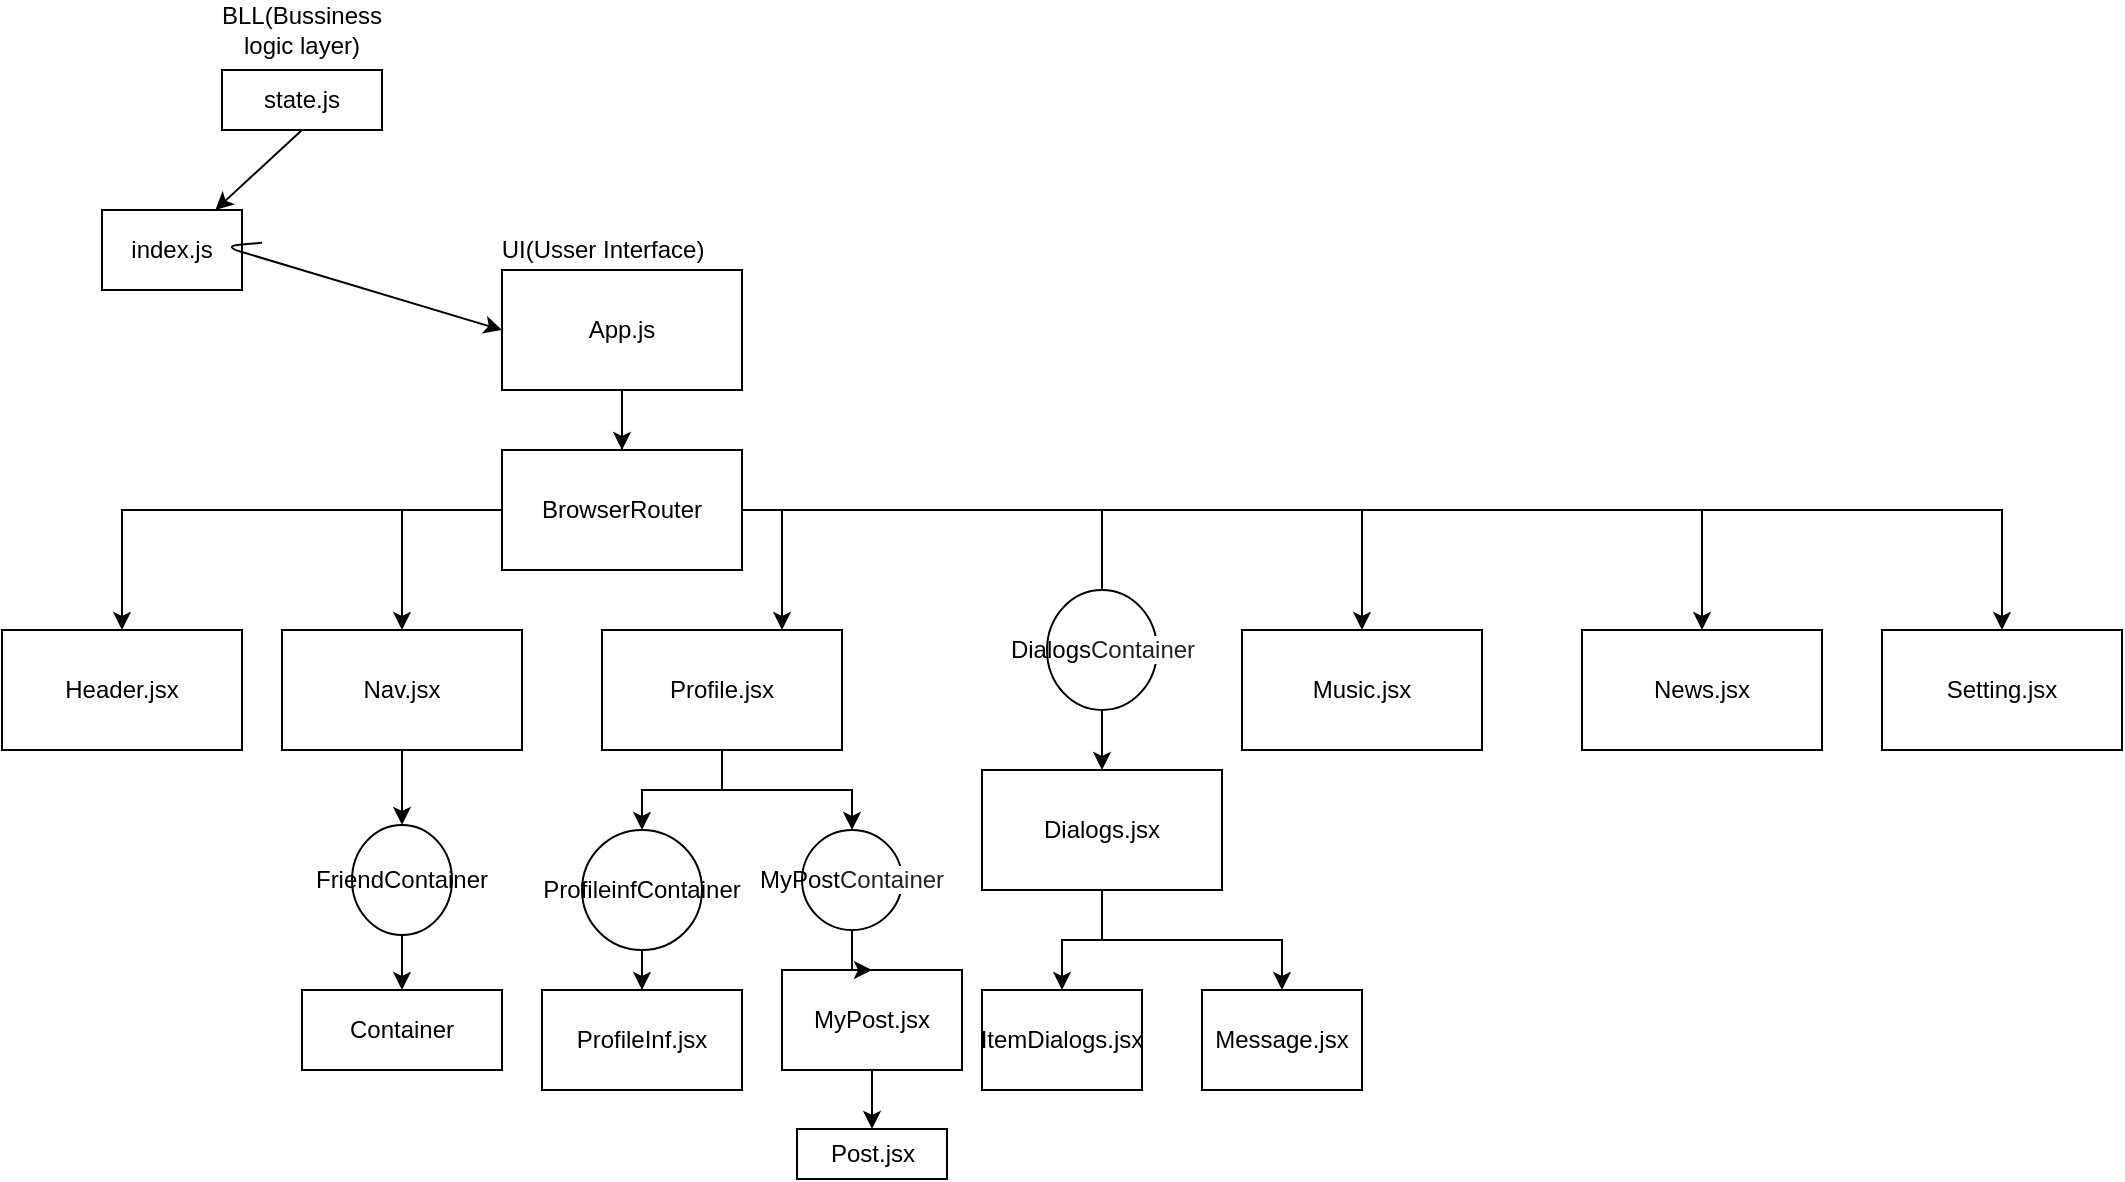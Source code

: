 <mxfile version="14.1.1" type="github">
  <diagram id="prtHgNgQTEPvFCAcTncT" name="Page-1">
    <mxGraphModel dx="1020" dy="1772" grid="1" gridSize="10" guides="1" tooltips="1" connect="1" arrows="1" fold="1" page="1" pageScale="1" pageWidth="827" pageHeight="1169" math="0" shadow="0">
      <root>
        <mxCell id="0" />
        <mxCell id="1" parent="0" />
        <mxCell id="y3q0SapRuHp2MjYkqR5U-1" value="" style="rounded=0;whiteSpace=wrap;html=1;" parent="1" vertex="1">
          <mxGeometry x="80" y="100" width="70" height="40" as="geometry" />
        </mxCell>
        <mxCell id="y3q0SapRuHp2MjYkqR5U-2" value="index.js&lt;br&gt;" style="text;html=1;strokeColor=none;fillColor=none;align=center;verticalAlign=middle;whiteSpace=wrap;rounded=0;" parent="1" vertex="1">
          <mxGeometry x="70" y="100" width="90" height="40" as="geometry" />
        </mxCell>
        <mxCell id="y3q0SapRuHp2MjYkqR5U-3" value="" style="endArrow=classic;html=1;" parent="1" target="y3q0SapRuHp2MjYkqR5U-1" edge="1">
          <mxGeometry width="50" height="50" relative="1" as="geometry">
            <mxPoint x="180" y="60" as="sourcePoint" />
            <mxPoint x="180" y="110" as="targetPoint" />
          </mxGeometry>
        </mxCell>
        <mxCell id="y3q0SapRuHp2MjYkqR5U-4" value="" style="rounded=0;whiteSpace=wrap;html=1;" parent="1" vertex="1">
          <mxGeometry x="140" y="30" width="80" height="30" as="geometry" />
        </mxCell>
        <mxCell id="y3q0SapRuHp2MjYkqR5U-5" value="state.js" style="text;html=1;strokeColor=none;fillColor=none;align=center;verticalAlign=middle;whiteSpace=wrap;rounded=0;" parent="1" vertex="1">
          <mxGeometry x="160" y="35" width="40" height="20" as="geometry" />
        </mxCell>
        <mxCell id="y3q0SapRuHp2MjYkqR5U-9" value="BLL(Bussiness logic layer)" style="text;html=1;strokeColor=none;fillColor=none;align=center;verticalAlign=middle;whiteSpace=wrap;rounded=0;" parent="1" vertex="1">
          <mxGeometry x="160" width="40" height="20" as="geometry" />
        </mxCell>
        <mxCell id="y3q0SapRuHp2MjYkqR5U-13" value="" style="endArrow=classic;html=1;" parent="1" source="y3q0SapRuHp2MjYkqR5U-2" edge="1">
          <mxGeometry width="50" height="50" relative="1" as="geometry">
            <mxPoint x="300" y="160" as="sourcePoint" />
            <mxPoint x="280" y="160" as="targetPoint" />
            <Array as="points">
              <mxPoint x="140" y="118" />
            </Array>
          </mxGeometry>
        </mxCell>
        <mxCell id="y3q0SapRuHp2MjYkqR5U-17" value="" style="edgeStyle=orthogonalEdgeStyle;rounded=0;orthogonalLoop=1;jettySize=auto;html=1;" parent="1" source="y3q0SapRuHp2MjYkqR5U-14" target="y3q0SapRuHp2MjYkqR5U-16" edge="1">
          <mxGeometry relative="1" as="geometry" />
        </mxCell>
        <mxCell id="y3q0SapRuHp2MjYkqR5U-29" style="edgeStyle=orthogonalEdgeStyle;rounded=0;orthogonalLoop=1;jettySize=auto;html=1;" parent="1" source="y3q0SapRuHp2MjYkqR5U-14" target="y3q0SapRuHp2MjYkqR5U-24" edge="1">
          <mxGeometry relative="1" as="geometry">
            <Array as="points">
              <mxPoint x="340" y="250" />
              <mxPoint x="420" y="250" />
            </Array>
          </mxGeometry>
        </mxCell>
        <mxCell id="y3q0SapRuHp2MjYkqR5U-30" style="edgeStyle=orthogonalEdgeStyle;rounded=0;orthogonalLoop=1;jettySize=auto;html=1;entryX=0.5;entryY=0;entryDx=0;entryDy=0;" parent="1" source="y3q0SapRuHp2MjYkqR5U-14" target="y3q0SapRuHp2MjYkqR5U-27" edge="1">
          <mxGeometry relative="1" as="geometry">
            <mxPoint x="640" y="270" as="targetPoint" />
            <Array as="points">
              <mxPoint x="340" y="250" />
              <mxPoint x="710" y="250" />
            </Array>
          </mxGeometry>
        </mxCell>
        <mxCell id="y3q0SapRuHp2MjYkqR5U-32" style="edgeStyle=orthogonalEdgeStyle;rounded=0;orthogonalLoop=1;jettySize=auto;html=1;" parent="1" source="y3q0SapRuHp2MjYkqR5U-14" target="y3q0SapRuHp2MjYkqR5U-26" edge="1">
          <mxGeometry relative="1" as="geometry">
            <Array as="points">
              <mxPoint x="340" y="250" />
              <mxPoint x="880" y="250" />
            </Array>
          </mxGeometry>
        </mxCell>
        <mxCell id="y3q0SapRuHp2MjYkqR5U-33" style="edgeStyle=orthogonalEdgeStyle;rounded=0;orthogonalLoop=1;jettySize=auto;html=1;exitX=0.5;exitY=0;exitDx=0;exitDy=0;" parent="1" source="FSdcfc1j5I7u2E_vXr7w-6" target="y3q0SapRuHp2MjYkqR5U-28" edge="1">
          <mxGeometry relative="1" as="geometry">
            <Array as="points">
              <mxPoint x="580" y="250" />
              <mxPoint x="1030" y="250" />
            </Array>
          </mxGeometry>
        </mxCell>
        <mxCell id="y3q0SapRuHp2MjYkqR5U-14" value="" style="rounded=0;whiteSpace=wrap;html=1;" parent="1" vertex="1">
          <mxGeometry x="280" y="130" width="120" height="60" as="geometry" />
        </mxCell>
        <mxCell id="y3q0SapRuHp2MjYkqR5U-15" value="App.js" style="text;html=1;strokeColor=none;fillColor=none;align=center;verticalAlign=middle;whiteSpace=wrap;rounded=0;" parent="1" vertex="1">
          <mxGeometry x="320" y="150" width="40" height="20" as="geometry" />
        </mxCell>
        <mxCell id="y3q0SapRuHp2MjYkqR5U-20" style="edgeStyle=orthogonalEdgeStyle;rounded=0;orthogonalLoop=1;jettySize=auto;html=1;entryX=0.5;entryY=0;entryDx=0;entryDy=0;" parent="1" source="y3q0SapRuHp2MjYkqR5U-16" target="y3q0SapRuHp2MjYkqR5U-19" edge="1">
          <mxGeometry relative="1" as="geometry" />
        </mxCell>
        <mxCell id="y3q0SapRuHp2MjYkqR5U-22" style="edgeStyle=orthogonalEdgeStyle;rounded=0;orthogonalLoop=1;jettySize=auto;html=1;" parent="1" source="y3q0SapRuHp2MjYkqR5U-16" target="y3q0SapRuHp2MjYkqR5U-21" edge="1">
          <mxGeometry relative="1" as="geometry">
            <Array as="points">
              <mxPoint x="230" y="250" />
            </Array>
          </mxGeometry>
        </mxCell>
        <mxCell id="y3q0SapRuHp2MjYkqR5U-16" value="BrowserRouter" style="whiteSpace=wrap;html=1;" parent="1" vertex="1">
          <mxGeometry x="280" y="220" width="120" height="60" as="geometry" />
        </mxCell>
        <mxCell id="y3q0SapRuHp2MjYkqR5U-19" value="Header.jsx" style="whiteSpace=wrap;html=1;" parent="1" vertex="1">
          <mxGeometry x="30" y="310" width="120" height="60" as="geometry" />
        </mxCell>
        <mxCell id="FSdcfc1j5I7u2E_vXr7w-10" style="edgeStyle=orthogonalEdgeStyle;rounded=0;orthogonalLoop=1;jettySize=auto;html=1;entryX=0.5;entryY=0;entryDx=0;entryDy=0;" parent="1" source="y3q0SapRuHp2MjYkqR5U-21" target="FSdcfc1j5I7u2E_vXr7w-9" edge="1">
          <mxGeometry relative="1" as="geometry" />
        </mxCell>
        <mxCell id="y3q0SapRuHp2MjYkqR5U-21" value="Nav.jsx" style="whiteSpace=wrap;html=1;" parent="1" vertex="1">
          <mxGeometry x="170" y="310" width="120" height="60" as="geometry" />
        </mxCell>
        <mxCell id="y3q0SapRuHp2MjYkqR5U-36" style="edgeStyle=orthogonalEdgeStyle;rounded=0;orthogonalLoop=1;jettySize=auto;html=1;entryX=0.5;entryY=0;entryDx=0;entryDy=0;" parent="1" source="y3q0SapRuHp2MjYkqR5U-24" target="KFhiycfGFTeMx05cPoby-2" edge="1">
          <mxGeometry relative="1" as="geometry">
            <mxPoint x="360" y="415" as="targetPoint" />
          </mxGeometry>
        </mxCell>
        <mxCell id="y3q0SapRuHp2MjYkqR5U-37" style="edgeStyle=orthogonalEdgeStyle;rounded=0;orthogonalLoop=1;jettySize=auto;html=1;exitX=0.5;exitY=1;exitDx=0;exitDy=0;" parent="1" source="y3q0SapRuHp2MjYkqR5U-24" target="FSdcfc1j5I7u2E_vXr7w-1" edge="1">
          <mxGeometry relative="1" as="geometry">
            <mxPoint x="460" y="390" as="targetPoint" />
          </mxGeometry>
        </mxCell>
        <mxCell id="y3q0SapRuHp2MjYkqR5U-24" value="Profile.jsx" style="whiteSpace=wrap;html=1;" parent="1" vertex="1">
          <mxGeometry x="330" y="310" width="120" height="60" as="geometry" />
        </mxCell>
        <mxCell id="y3q0SapRuHp2MjYkqR5U-43" style="edgeStyle=orthogonalEdgeStyle;rounded=0;orthogonalLoop=1;jettySize=auto;html=1;entryX=0.5;entryY=0;entryDx=0;entryDy=0;" parent="1" source="y3q0SapRuHp2MjYkqR5U-25" target="y3q0SapRuHp2MjYkqR5U-40" edge="1">
          <mxGeometry relative="1" as="geometry" />
        </mxCell>
        <mxCell id="y3q0SapRuHp2MjYkqR5U-46" style="edgeStyle=orthogonalEdgeStyle;rounded=0;orthogonalLoop=1;jettySize=auto;html=1;entryX=0.5;entryY=0;entryDx=0;entryDy=0;" parent="1" source="y3q0SapRuHp2MjYkqR5U-25" target="y3q0SapRuHp2MjYkqR5U-41" edge="1">
          <mxGeometry relative="1" as="geometry">
            <mxPoint x="610" y="410" as="targetPoint" />
          </mxGeometry>
        </mxCell>
        <mxCell id="y3q0SapRuHp2MjYkqR5U-25" value="Dialogs.jsx" style="whiteSpace=wrap;html=1;" parent="1" vertex="1">
          <mxGeometry x="520" y="380" width="120" height="60" as="geometry" />
        </mxCell>
        <mxCell id="y3q0SapRuHp2MjYkqR5U-26" value="News.jsx" style="whiteSpace=wrap;html=1;" parent="1" vertex="1">
          <mxGeometry x="820" y="310" width="120" height="60" as="geometry" />
        </mxCell>
        <mxCell id="y3q0SapRuHp2MjYkqR5U-27" value="Music.jsx" style="whiteSpace=wrap;html=1;" parent="1" vertex="1">
          <mxGeometry x="650" y="310" width="120" height="60" as="geometry" />
        </mxCell>
        <mxCell id="y3q0SapRuHp2MjYkqR5U-28" value="Setting.jsx" style="whiteSpace=wrap;html=1;" parent="1" vertex="1">
          <mxGeometry x="970" y="310" width="120" height="60" as="geometry" />
        </mxCell>
        <mxCell id="y3q0SapRuHp2MjYkqR5U-34" value="ProfileInf.jsx" style="rounded=0;whiteSpace=wrap;html=1;" parent="1" vertex="1">
          <mxGeometry x="300" y="490" width="100" height="50" as="geometry" />
        </mxCell>
        <mxCell id="y3q0SapRuHp2MjYkqR5U-39" style="edgeStyle=orthogonalEdgeStyle;rounded=0;orthogonalLoop=1;jettySize=auto;html=1;" parent="1" source="y3q0SapRuHp2MjYkqR5U-35" target="y3q0SapRuHp2MjYkqR5U-38" edge="1">
          <mxGeometry relative="1" as="geometry" />
        </mxCell>
        <mxCell id="y3q0SapRuHp2MjYkqR5U-35" value="MyPost.jsx" style="whiteSpace=wrap;html=1;" parent="1" vertex="1">
          <mxGeometry x="420" y="480" width="90" height="50" as="geometry" />
        </mxCell>
        <mxCell id="y3q0SapRuHp2MjYkqR5U-38" value="Post.jsx&lt;br&gt;" style="whiteSpace=wrap;html=1;" parent="1" vertex="1">
          <mxGeometry x="427.5" y="559.5" width="75" height="25" as="geometry" />
        </mxCell>
        <mxCell id="y3q0SapRuHp2MjYkqR5U-40" value="ItemDialogs.jsx" style="whiteSpace=wrap;html=1;" parent="1" vertex="1">
          <mxGeometry x="520" y="490" width="80" height="50" as="geometry" />
        </mxCell>
        <mxCell id="y3q0SapRuHp2MjYkqR5U-41" value="Message.jsx" style="whiteSpace=wrap;html=1;" parent="1" vertex="1">
          <mxGeometry x="630" y="490" width="80" height="50" as="geometry" />
        </mxCell>
        <mxCell id="oOJqsWEHcOqZVLE7p5k9-1" value="UI(Usser Interface)" style="text;html=1;align=center;verticalAlign=middle;resizable=0;points=[];autosize=1;" parent="1" vertex="1">
          <mxGeometry x="270" y="110" width="120" height="20" as="geometry" />
        </mxCell>
        <mxCell id="FSdcfc1j5I7u2E_vXr7w-5" style="edgeStyle=orthogonalEdgeStyle;rounded=0;orthogonalLoop=1;jettySize=auto;html=1;entryX=0.5;entryY=0;entryDx=0;entryDy=0;" parent="1" source="FSdcfc1j5I7u2E_vXr7w-1" target="y3q0SapRuHp2MjYkqR5U-35" edge="1">
          <mxGeometry relative="1" as="geometry" />
        </mxCell>
        <mxCell id="FSdcfc1j5I7u2E_vXr7w-1" value="MyPost&lt;span style=&quot;color: rgba(0 , 0 , 0 , 0.87) ; background-color: rgb(255 , 255 , 255)&quot;&gt;&lt;font style=&quot;font-size: 12px&quot;&gt;Container&lt;/font&gt;&lt;/span&gt;" style="ellipse;whiteSpace=wrap;html=1;aspect=fixed;" parent="1" vertex="1">
          <mxGeometry x="430" y="410" width="50" height="50" as="geometry" />
        </mxCell>
        <mxCell id="FSdcfc1j5I7u2E_vXr7w-8" style="edgeStyle=orthogonalEdgeStyle;rounded=0;orthogonalLoop=1;jettySize=auto;html=1;" parent="1" source="FSdcfc1j5I7u2E_vXr7w-6" target="y3q0SapRuHp2MjYkqR5U-25" edge="1">
          <mxGeometry relative="1" as="geometry" />
        </mxCell>
        <mxCell id="FSdcfc1j5I7u2E_vXr7w-6" value="&lt;font style=&quot;font-size: 12px&quot;&gt;Dialogs&lt;span style=&quot;color: rgba(0 , 0 , 0 , 0.87) ; background-color: rgb(255 , 255 , 255)&quot;&gt;&lt;font style=&quot;font-size: 12px&quot;&gt;Containe&lt;/font&gt;&lt;/span&gt;&lt;span style=&quot;color: rgba(0 , 0 , 0 , 0.87) ; background-color: rgb(255 , 255 , 255)&quot;&gt;r&lt;/span&gt;&lt;/font&gt;" style="ellipse;whiteSpace=wrap;html=1;" parent="1" vertex="1">
          <mxGeometry x="552.5" y="290" width="55" height="60" as="geometry" />
        </mxCell>
        <mxCell id="FSdcfc1j5I7u2E_vXr7w-15" style="edgeStyle=orthogonalEdgeStyle;rounded=0;orthogonalLoop=1;jettySize=auto;html=1;entryX=0.5;entryY=0;entryDx=0;entryDy=0;" parent="1" source="FSdcfc1j5I7u2E_vXr7w-9" target="FSdcfc1j5I7u2E_vXr7w-11" edge="1">
          <mxGeometry relative="1" as="geometry" />
        </mxCell>
        <mxCell id="FSdcfc1j5I7u2E_vXr7w-9" value="FriendContainer" style="ellipse;whiteSpace=wrap;html=1;" parent="1" vertex="1">
          <mxGeometry x="205" y="407.5" width="50" height="55" as="geometry" />
        </mxCell>
        <mxCell id="FSdcfc1j5I7u2E_vXr7w-11" value="Container" style="whiteSpace=wrap;html=1;" parent="1" vertex="1">
          <mxGeometry x="180" y="490" width="100" height="40" as="geometry" />
        </mxCell>
        <mxCell id="KFhiycfGFTeMx05cPoby-3" style="edgeStyle=orthogonalEdgeStyle;rounded=0;orthogonalLoop=1;jettySize=auto;html=1;entryX=0.5;entryY=0;entryDx=0;entryDy=0;" edge="1" parent="1" source="KFhiycfGFTeMx05cPoby-2" target="y3q0SapRuHp2MjYkqR5U-34">
          <mxGeometry relative="1" as="geometry" />
        </mxCell>
        <mxCell id="KFhiycfGFTeMx05cPoby-2" value="ProfileinfContainer" style="ellipse;whiteSpace=wrap;html=1;" vertex="1" parent="1">
          <mxGeometry x="320" y="410" width="60" height="60" as="geometry" />
        </mxCell>
      </root>
    </mxGraphModel>
  </diagram>
</mxfile>
